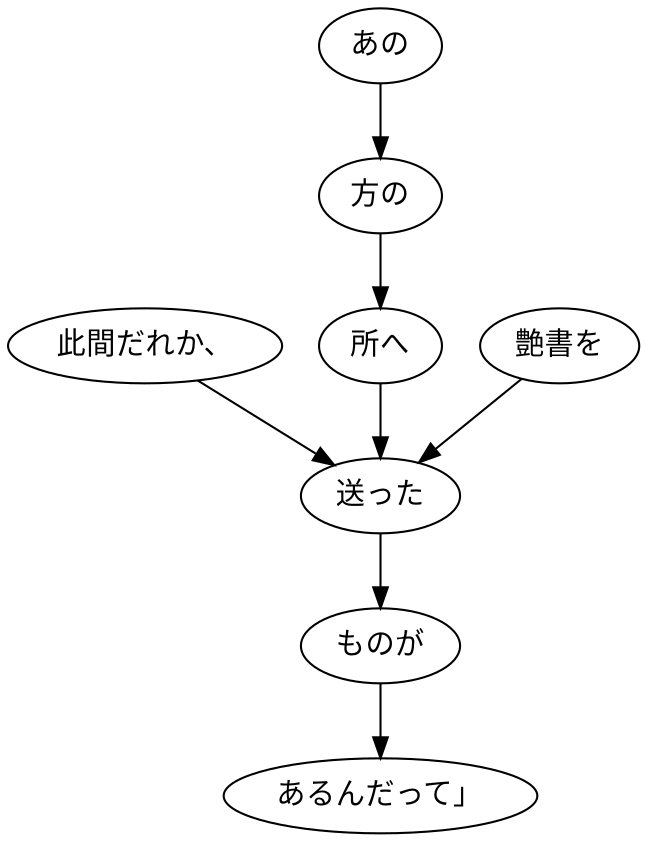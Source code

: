 digraph graph6980 {
	node0 [label="此間だれか、"];
	node1 [label="あの"];
	node2 [label="方の"];
	node3 [label="所へ"];
	node4 [label="艶書を"];
	node5 [label="送った"];
	node6 [label="ものが"];
	node7 [label="あるんだって」"];
	node0 -> node5;
	node1 -> node2;
	node2 -> node3;
	node3 -> node5;
	node4 -> node5;
	node5 -> node6;
	node6 -> node7;
}
